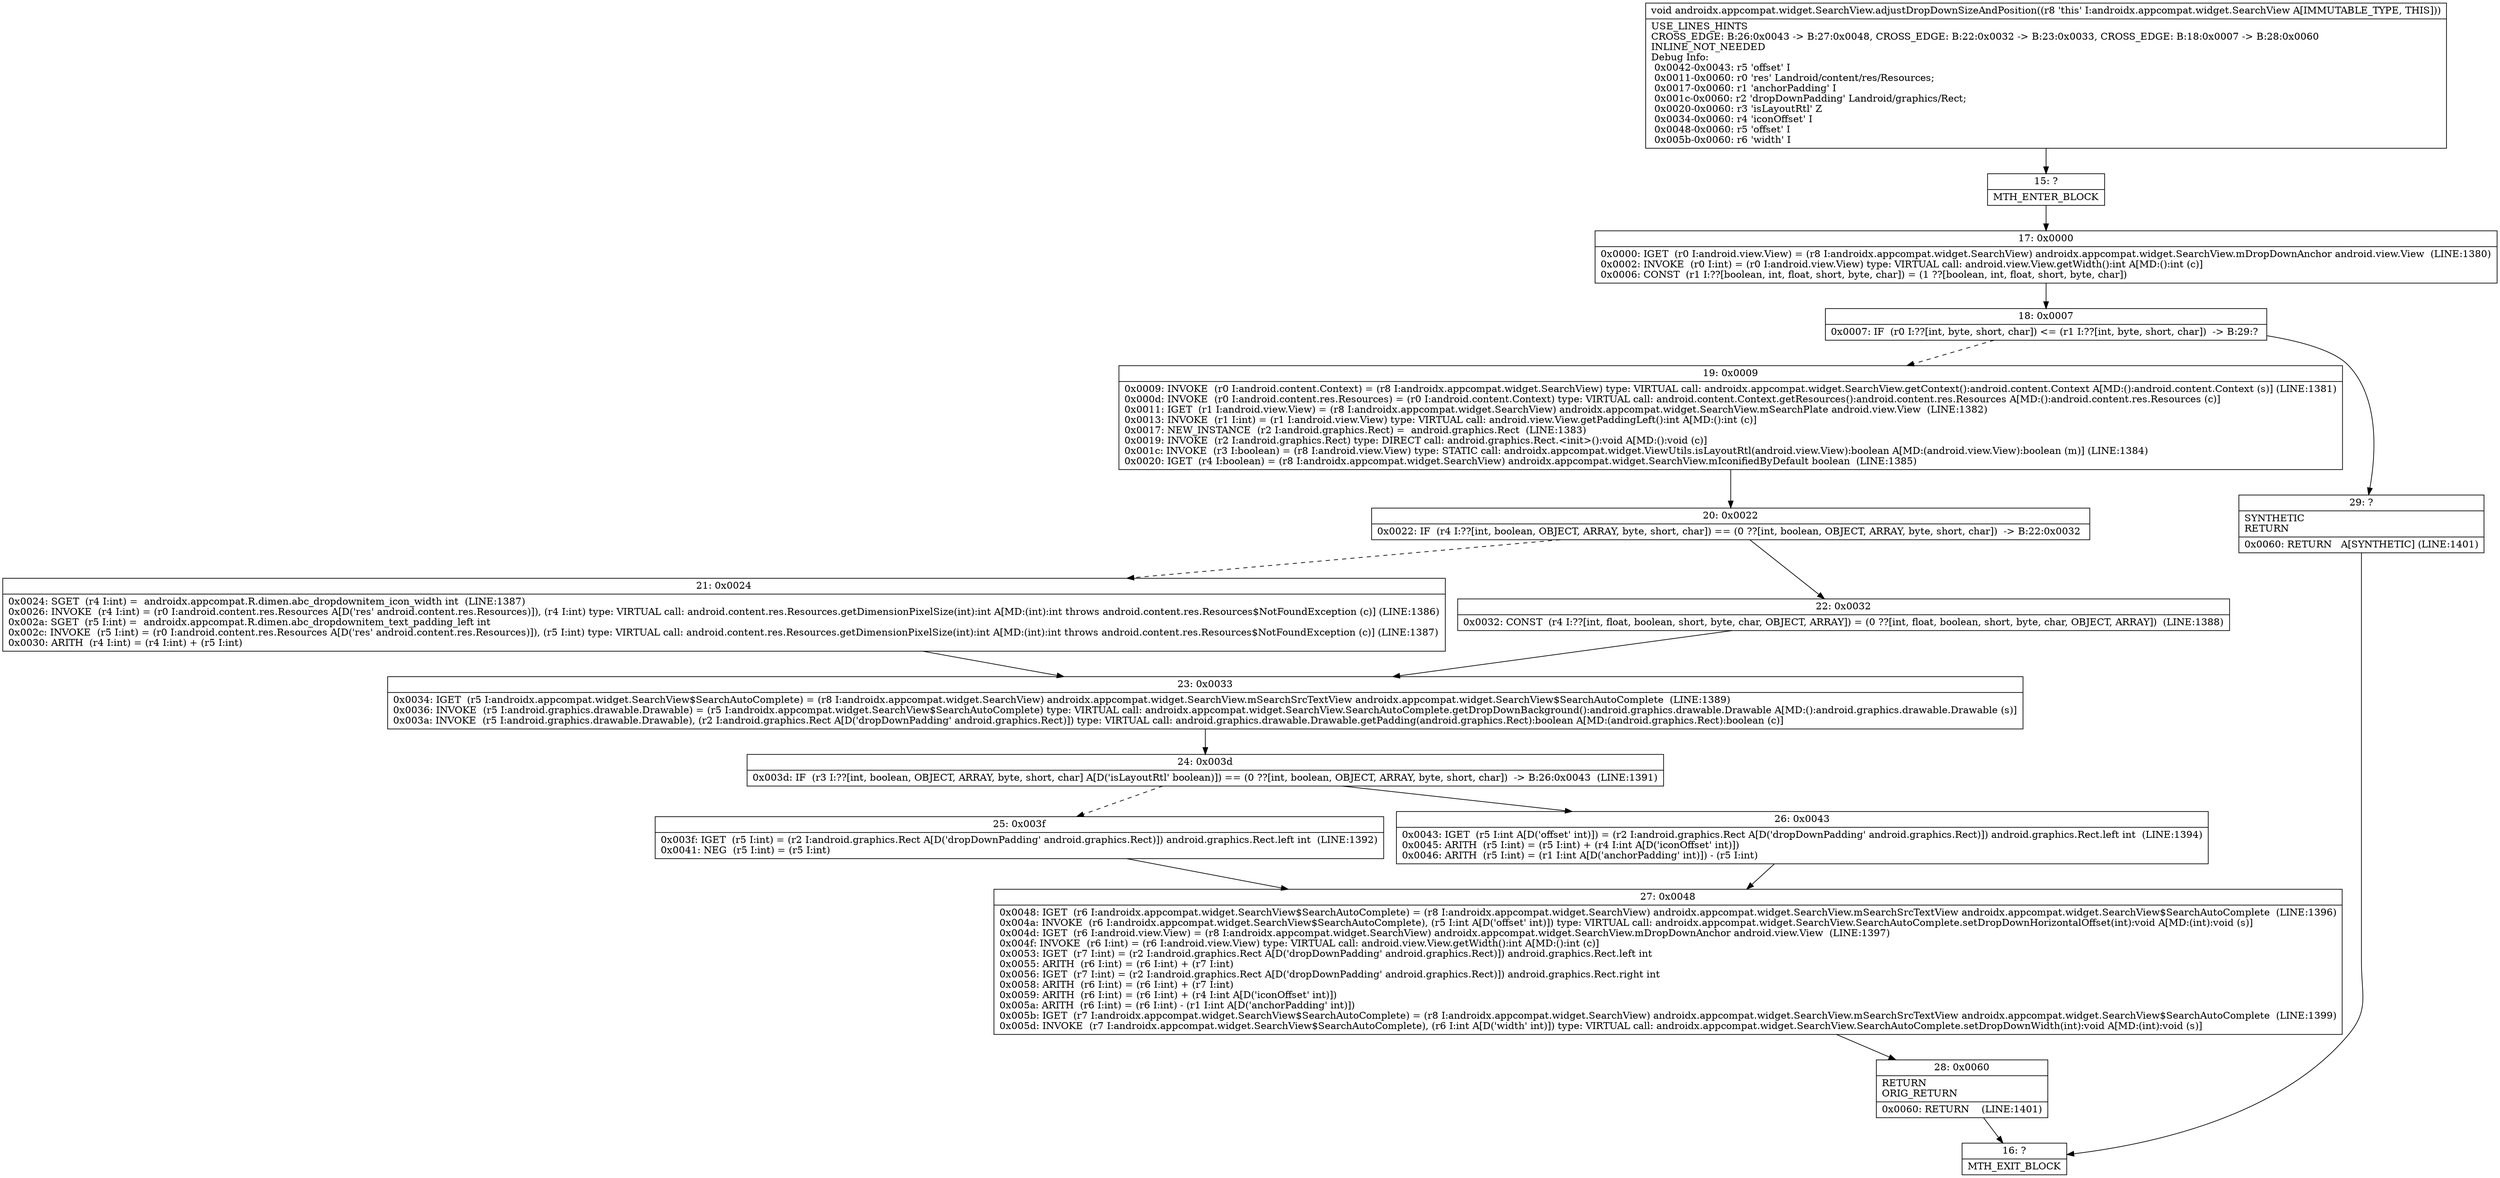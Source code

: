 digraph "CFG forandroidx.appcompat.widget.SearchView.adjustDropDownSizeAndPosition()V" {
Node_15 [shape=record,label="{15\:\ ?|MTH_ENTER_BLOCK\l}"];
Node_17 [shape=record,label="{17\:\ 0x0000|0x0000: IGET  (r0 I:android.view.View) = (r8 I:androidx.appcompat.widget.SearchView) androidx.appcompat.widget.SearchView.mDropDownAnchor android.view.View  (LINE:1380)\l0x0002: INVOKE  (r0 I:int) = (r0 I:android.view.View) type: VIRTUAL call: android.view.View.getWidth():int A[MD:():int (c)]\l0x0006: CONST  (r1 I:??[boolean, int, float, short, byte, char]) = (1 ??[boolean, int, float, short, byte, char]) \l}"];
Node_18 [shape=record,label="{18\:\ 0x0007|0x0007: IF  (r0 I:??[int, byte, short, char]) \<= (r1 I:??[int, byte, short, char])  \-\> B:29:? \l}"];
Node_19 [shape=record,label="{19\:\ 0x0009|0x0009: INVOKE  (r0 I:android.content.Context) = (r8 I:androidx.appcompat.widget.SearchView) type: VIRTUAL call: androidx.appcompat.widget.SearchView.getContext():android.content.Context A[MD:():android.content.Context (s)] (LINE:1381)\l0x000d: INVOKE  (r0 I:android.content.res.Resources) = (r0 I:android.content.Context) type: VIRTUAL call: android.content.Context.getResources():android.content.res.Resources A[MD:():android.content.res.Resources (c)]\l0x0011: IGET  (r1 I:android.view.View) = (r8 I:androidx.appcompat.widget.SearchView) androidx.appcompat.widget.SearchView.mSearchPlate android.view.View  (LINE:1382)\l0x0013: INVOKE  (r1 I:int) = (r1 I:android.view.View) type: VIRTUAL call: android.view.View.getPaddingLeft():int A[MD:():int (c)]\l0x0017: NEW_INSTANCE  (r2 I:android.graphics.Rect) =  android.graphics.Rect  (LINE:1383)\l0x0019: INVOKE  (r2 I:android.graphics.Rect) type: DIRECT call: android.graphics.Rect.\<init\>():void A[MD:():void (c)]\l0x001c: INVOKE  (r3 I:boolean) = (r8 I:android.view.View) type: STATIC call: androidx.appcompat.widget.ViewUtils.isLayoutRtl(android.view.View):boolean A[MD:(android.view.View):boolean (m)] (LINE:1384)\l0x0020: IGET  (r4 I:boolean) = (r8 I:androidx.appcompat.widget.SearchView) androidx.appcompat.widget.SearchView.mIconifiedByDefault boolean  (LINE:1385)\l}"];
Node_20 [shape=record,label="{20\:\ 0x0022|0x0022: IF  (r4 I:??[int, boolean, OBJECT, ARRAY, byte, short, char]) == (0 ??[int, boolean, OBJECT, ARRAY, byte, short, char])  \-\> B:22:0x0032 \l}"];
Node_21 [shape=record,label="{21\:\ 0x0024|0x0024: SGET  (r4 I:int) =  androidx.appcompat.R.dimen.abc_dropdownitem_icon_width int  (LINE:1387)\l0x0026: INVOKE  (r4 I:int) = (r0 I:android.content.res.Resources A[D('res' android.content.res.Resources)]), (r4 I:int) type: VIRTUAL call: android.content.res.Resources.getDimensionPixelSize(int):int A[MD:(int):int throws android.content.res.Resources$NotFoundException (c)] (LINE:1386)\l0x002a: SGET  (r5 I:int) =  androidx.appcompat.R.dimen.abc_dropdownitem_text_padding_left int \l0x002c: INVOKE  (r5 I:int) = (r0 I:android.content.res.Resources A[D('res' android.content.res.Resources)]), (r5 I:int) type: VIRTUAL call: android.content.res.Resources.getDimensionPixelSize(int):int A[MD:(int):int throws android.content.res.Resources$NotFoundException (c)] (LINE:1387)\l0x0030: ARITH  (r4 I:int) = (r4 I:int) + (r5 I:int) \l}"];
Node_23 [shape=record,label="{23\:\ 0x0033|0x0034: IGET  (r5 I:androidx.appcompat.widget.SearchView$SearchAutoComplete) = (r8 I:androidx.appcompat.widget.SearchView) androidx.appcompat.widget.SearchView.mSearchSrcTextView androidx.appcompat.widget.SearchView$SearchAutoComplete  (LINE:1389)\l0x0036: INVOKE  (r5 I:android.graphics.drawable.Drawable) = (r5 I:androidx.appcompat.widget.SearchView$SearchAutoComplete) type: VIRTUAL call: androidx.appcompat.widget.SearchView.SearchAutoComplete.getDropDownBackground():android.graphics.drawable.Drawable A[MD:():android.graphics.drawable.Drawable (s)]\l0x003a: INVOKE  (r5 I:android.graphics.drawable.Drawable), (r2 I:android.graphics.Rect A[D('dropDownPadding' android.graphics.Rect)]) type: VIRTUAL call: android.graphics.drawable.Drawable.getPadding(android.graphics.Rect):boolean A[MD:(android.graphics.Rect):boolean (c)]\l}"];
Node_24 [shape=record,label="{24\:\ 0x003d|0x003d: IF  (r3 I:??[int, boolean, OBJECT, ARRAY, byte, short, char] A[D('isLayoutRtl' boolean)]) == (0 ??[int, boolean, OBJECT, ARRAY, byte, short, char])  \-\> B:26:0x0043  (LINE:1391)\l}"];
Node_25 [shape=record,label="{25\:\ 0x003f|0x003f: IGET  (r5 I:int) = (r2 I:android.graphics.Rect A[D('dropDownPadding' android.graphics.Rect)]) android.graphics.Rect.left int  (LINE:1392)\l0x0041: NEG  (r5 I:int) = (r5 I:int) \l}"];
Node_27 [shape=record,label="{27\:\ 0x0048|0x0048: IGET  (r6 I:androidx.appcompat.widget.SearchView$SearchAutoComplete) = (r8 I:androidx.appcompat.widget.SearchView) androidx.appcompat.widget.SearchView.mSearchSrcTextView androidx.appcompat.widget.SearchView$SearchAutoComplete  (LINE:1396)\l0x004a: INVOKE  (r6 I:androidx.appcompat.widget.SearchView$SearchAutoComplete), (r5 I:int A[D('offset' int)]) type: VIRTUAL call: androidx.appcompat.widget.SearchView.SearchAutoComplete.setDropDownHorizontalOffset(int):void A[MD:(int):void (s)]\l0x004d: IGET  (r6 I:android.view.View) = (r8 I:androidx.appcompat.widget.SearchView) androidx.appcompat.widget.SearchView.mDropDownAnchor android.view.View  (LINE:1397)\l0x004f: INVOKE  (r6 I:int) = (r6 I:android.view.View) type: VIRTUAL call: android.view.View.getWidth():int A[MD:():int (c)]\l0x0053: IGET  (r7 I:int) = (r2 I:android.graphics.Rect A[D('dropDownPadding' android.graphics.Rect)]) android.graphics.Rect.left int \l0x0055: ARITH  (r6 I:int) = (r6 I:int) + (r7 I:int) \l0x0056: IGET  (r7 I:int) = (r2 I:android.graphics.Rect A[D('dropDownPadding' android.graphics.Rect)]) android.graphics.Rect.right int \l0x0058: ARITH  (r6 I:int) = (r6 I:int) + (r7 I:int) \l0x0059: ARITH  (r6 I:int) = (r6 I:int) + (r4 I:int A[D('iconOffset' int)]) \l0x005a: ARITH  (r6 I:int) = (r6 I:int) \- (r1 I:int A[D('anchorPadding' int)]) \l0x005b: IGET  (r7 I:androidx.appcompat.widget.SearchView$SearchAutoComplete) = (r8 I:androidx.appcompat.widget.SearchView) androidx.appcompat.widget.SearchView.mSearchSrcTextView androidx.appcompat.widget.SearchView$SearchAutoComplete  (LINE:1399)\l0x005d: INVOKE  (r7 I:androidx.appcompat.widget.SearchView$SearchAutoComplete), (r6 I:int A[D('width' int)]) type: VIRTUAL call: androidx.appcompat.widget.SearchView.SearchAutoComplete.setDropDownWidth(int):void A[MD:(int):void (s)]\l}"];
Node_28 [shape=record,label="{28\:\ 0x0060|RETURN\lORIG_RETURN\l|0x0060: RETURN    (LINE:1401)\l}"];
Node_16 [shape=record,label="{16\:\ ?|MTH_EXIT_BLOCK\l}"];
Node_26 [shape=record,label="{26\:\ 0x0043|0x0043: IGET  (r5 I:int A[D('offset' int)]) = (r2 I:android.graphics.Rect A[D('dropDownPadding' android.graphics.Rect)]) android.graphics.Rect.left int  (LINE:1394)\l0x0045: ARITH  (r5 I:int) = (r5 I:int) + (r4 I:int A[D('iconOffset' int)]) \l0x0046: ARITH  (r5 I:int) = (r1 I:int A[D('anchorPadding' int)]) \- (r5 I:int) \l}"];
Node_22 [shape=record,label="{22\:\ 0x0032|0x0032: CONST  (r4 I:??[int, float, boolean, short, byte, char, OBJECT, ARRAY]) = (0 ??[int, float, boolean, short, byte, char, OBJECT, ARRAY])  (LINE:1388)\l}"];
Node_29 [shape=record,label="{29\:\ ?|SYNTHETIC\lRETURN\l|0x0060: RETURN   A[SYNTHETIC] (LINE:1401)\l}"];
MethodNode[shape=record,label="{void androidx.appcompat.widget.SearchView.adjustDropDownSizeAndPosition((r8 'this' I:androidx.appcompat.widget.SearchView A[IMMUTABLE_TYPE, THIS]))  | USE_LINES_HINTS\lCROSS_EDGE: B:26:0x0043 \-\> B:27:0x0048, CROSS_EDGE: B:22:0x0032 \-\> B:23:0x0033, CROSS_EDGE: B:18:0x0007 \-\> B:28:0x0060\lINLINE_NOT_NEEDED\lDebug Info:\l  0x0042\-0x0043: r5 'offset' I\l  0x0011\-0x0060: r0 'res' Landroid\/content\/res\/Resources;\l  0x0017\-0x0060: r1 'anchorPadding' I\l  0x001c\-0x0060: r2 'dropDownPadding' Landroid\/graphics\/Rect;\l  0x0020\-0x0060: r3 'isLayoutRtl' Z\l  0x0034\-0x0060: r4 'iconOffset' I\l  0x0048\-0x0060: r5 'offset' I\l  0x005b\-0x0060: r6 'width' I\l}"];
MethodNode -> Node_15;Node_15 -> Node_17;
Node_17 -> Node_18;
Node_18 -> Node_19[style=dashed];
Node_18 -> Node_29;
Node_19 -> Node_20;
Node_20 -> Node_21[style=dashed];
Node_20 -> Node_22;
Node_21 -> Node_23;
Node_23 -> Node_24;
Node_24 -> Node_25[style=dashed];
Node_24 -> Node_26;
Node_25 -> Node_27;
Node_27 -> Node_28;
Node_28 -> Node_16;
Node_26 -> Node_27;
Node_22 -> Node_23;
Node_29 -> Node_16;
}

